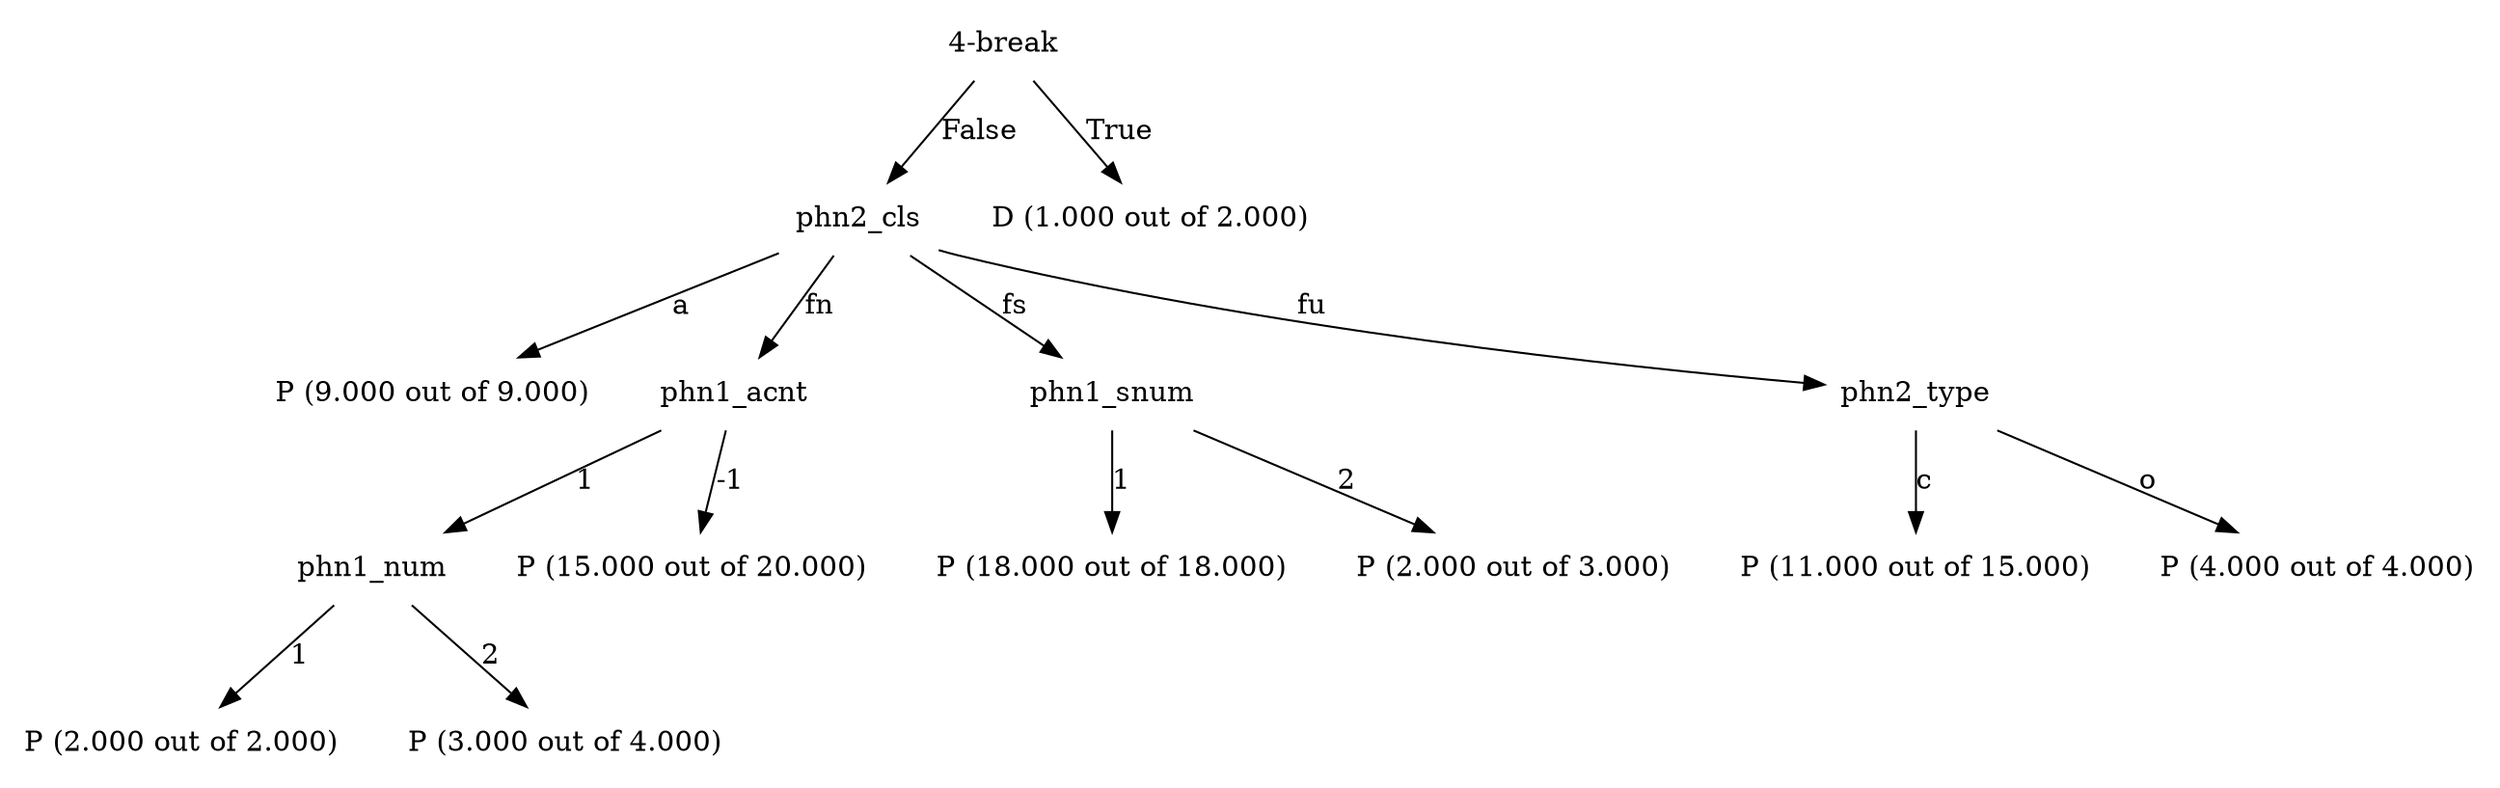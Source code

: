 digraph G {
"bg==" [ shape=plaintext label="4-break"]
"bg==" -> "bi0w" [ label="False" ]
"bi0w" [ shape=plaintext label="phn2_cls"]
"bi0w" -> "bi0wLTQ=" [ label="a" ]
"bi0wLTQ=" [ shape=plaintext label="P (9.000 out of 9.000)"]
"bi0w" -> "bi0wLTU=" [ label="fn" ]
"bi0wLTU=" [ shape=plaintext label="phn1_acnt"]
"bi0wLTU=" -> "bi0wLTUtMQ==" [ label="1" ]
"bi0wLTUtMQ==" [ shape=plaintext label="phn1_num"]
"bi0wLTUtMQ==" -> "bi0wLTUtMS0w" [ label="1" ]
"bi0wLTUtMS0w" [ shape=plaintext label="P (2.000 out of 2.000)"]
"bi0wLTUtMQ==" -> "bi0wLTUtMS0x" [ label="2" ]
"bi0wLTUtMS0x" [ shape=plaintext label="P (3.000 out of 4.000)"]
"bi0wLTU=" -> "bi0wLTUtMw==" [ label="-1" ]
"bi0wLTUtMw==" [ shape=plaintext label="P (15.000 out of 20.000)"]
"bi0w" -> "bi0wLTY=" [ label="fs" ]
"bi0wLTY=" [ shape=plaintext label="phn1_snum"]
"bi0wLTY=" -> "bi0wLTYtMA==" [ label="1" ]
"bi0wLTYtMA==" [ shape=plaintext label="P (18.000 out of 18.000)"]
"bi0wLTY=" -> "bi0wLTYtMQ==" [ label="2" ]
"bi0wLTYtMQ==" [ shape=plaintext label="P (2.000 out of 3.000)"]
"bi0w" -> "bi0wLTc=" [ label="fu" ]
"bi0wLTc=" [ shape=plaintext label="phn2_type"]
"bi0wLTc=" -> "bi0wLTctMg==" [ label="c" ]
"bi0wLTctMg==" [ shape=plaintext label="P (11.000 out of 15.000)"]
"bi0wLTc=" -> "bi0wLTctMw==" [ label="o" ]
"bi0wLTctMw==" [ shape=plaintext label="P (4.000 out of 4.000)"]
"bg==" -> "bi0x" [ label="True" ]
"bi0x" [ shape=plaintext label="D (1.000 out of 2.000)"]
}
